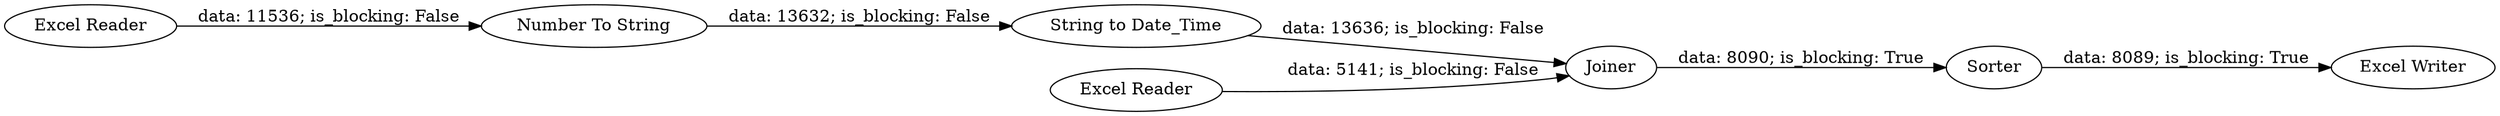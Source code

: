 digraph {
	"1390944088837487106_81" [label=Joiner]
	"1390944088837487106_78" [label="Number To String"]
	"1390944088837487106_86" [label="Excel Writer"]
	"1390944088837487106_79" [label="String to Date_Time"]
	"1390944088837487106_77" [label="Excel Reader"]
	"1390944088837487106_80" [label="Excel Reader"]
	"1390944088837487106_62" [label=Sorter]
	"1390944088837487106_78" -> "1390944088837487106_79" [label="data: 13632; is_blocking: False"]
	"1390944088837487106_77" -> "1390944088837487106_78" [label="data: 11536; is_blocking: False"]
	"1390944088837487106_62" -> "1390944088837487106_86" [label="data: 8089; is_blocking: True"]
	"1390944088837487106_80" -> "1390944088837487106_81" [label="data: 5141; is_blocking: False"]
	"1390944088837487106_81" -> "1390944088837487106_62" [label="data: 8090; is_blocking: True"]
	"1390944088837487106_79" -> "1390944088837487106_81" [label="data: 13636; is_blocking: False"]
	rankdir=LR
}
